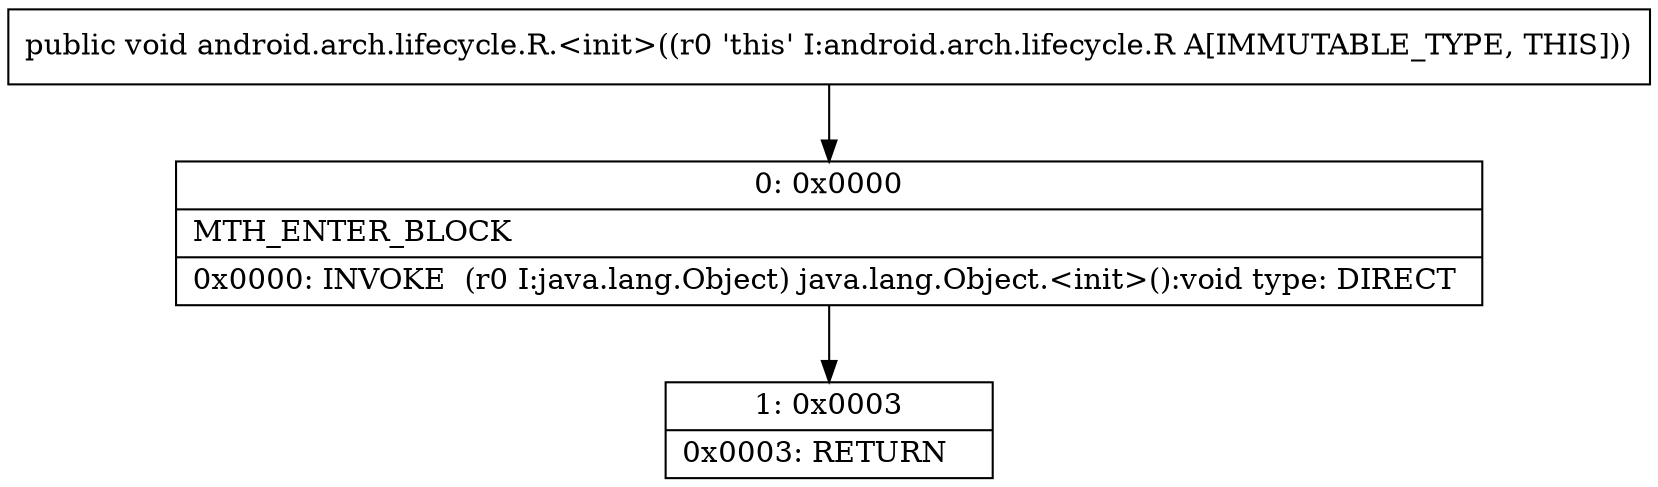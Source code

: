 digraph "CFG forandroid.arch.lifecycle.R.\<init\>()V" {
Node_0 [shape=record,label="{0\:\ 0x0000|MTH_ENTER_BLOCK\l|0x0000: INVOKE  (r0 I:java.lang.Object) java.lang.Object.\<init\>():void type: DIRECT \l}"];
Node_1 [shape=record,label="{1\:\ 0x0003|0x0003: RETURN   \l}"];
MethodNode[shape=record,label="{public void android.arch.lifecycle.R.\<init\>((r0 'this' I:android.arch.lifecycle.R A[IMMUTABLE_TYPE, THIS])) }"];
MethodNode -> Node_0;
Node_0 -> Node_1;
}

